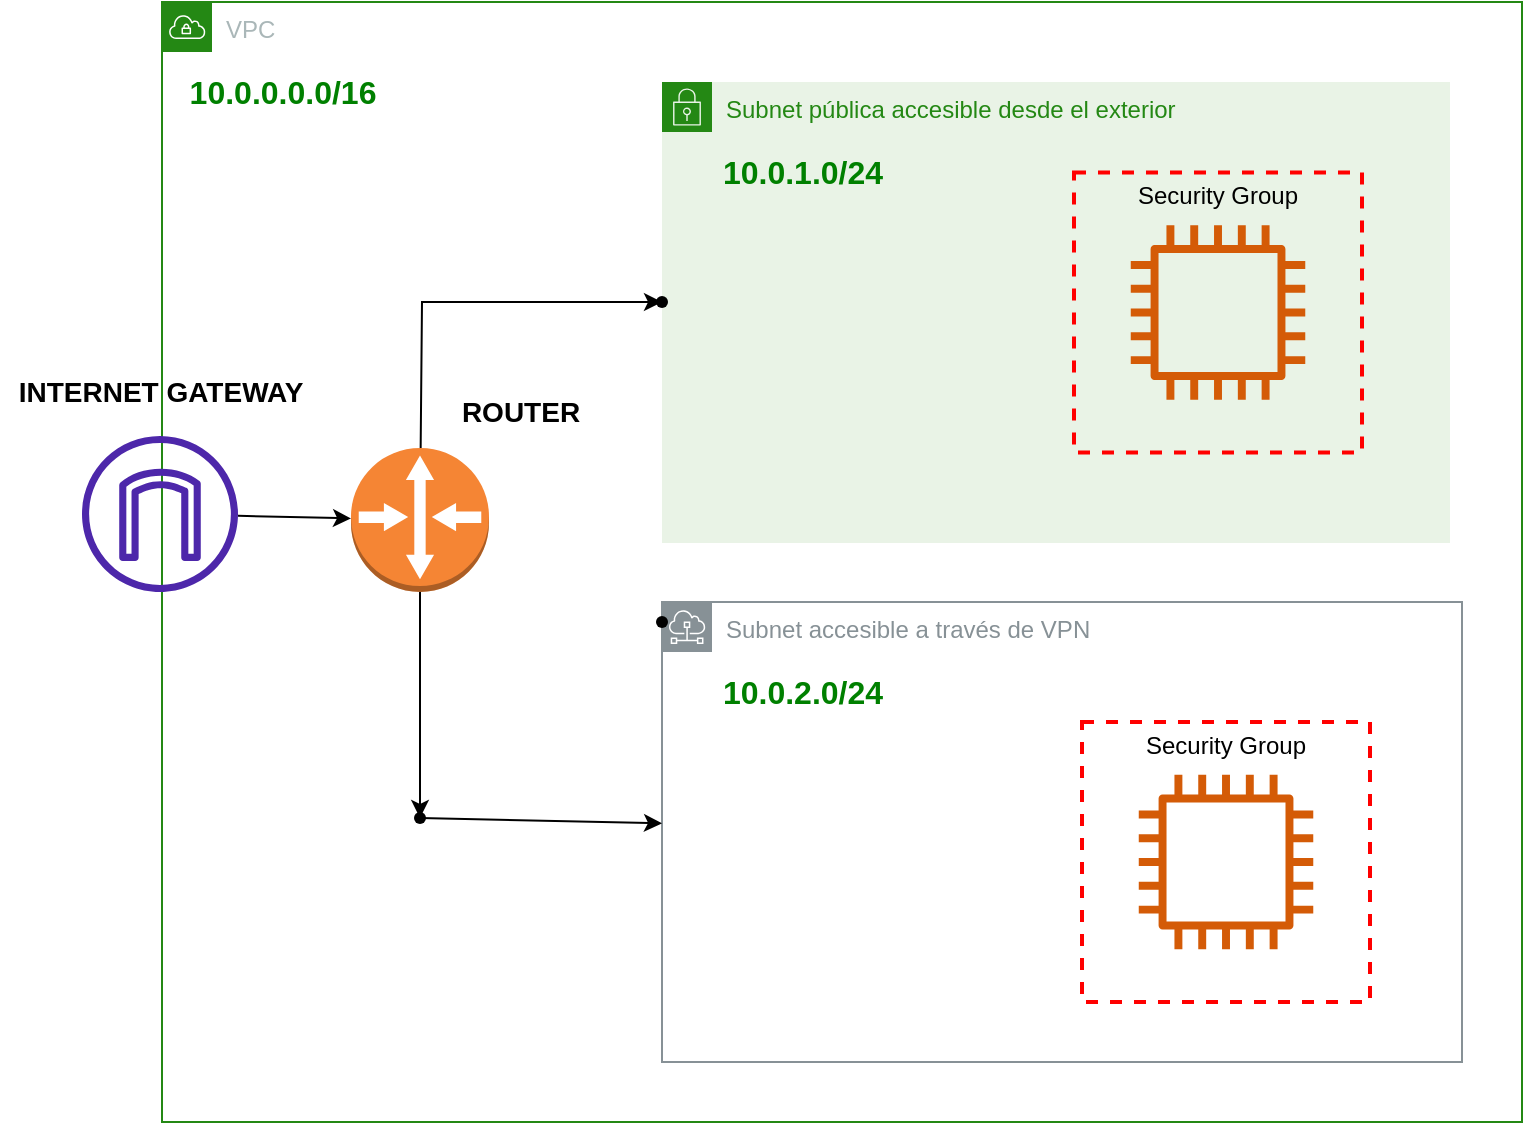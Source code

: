 <mxfile version="20.8.22" type="github"><diagram name="Página-1" id="ZF18Rk_DoFAd0rGWTaOu"><mxGraphModel dx="1434" dy="774" grid="1" gridSize="10" guides="1" tooltips="1" connect="1" arrows="1" fold="1" page="1" pageScale="1" pageWidth="827" pageHeight="1169" math="0" shadow="0"><root><mxCell id="0"/><mxCell id="1" parent="0"/><mxCell id="1gopEbGSrJcKoz2KTOJ--2" value="VPC" style="points=[[0,0],[0.25,0],[0.5,0],[0.75,0],[1,0],[1,0.25],[1,0.5],[1,0.75],[1,1],[0.75,1],[0.5,1],[0.25,1],[0,1],[0,0.75],[0,0.5],[0,0.25]];outlineConnect=0;gradientColor=none;html=1;whiteSpace=wrap;fontSize=12;fontStyle=0;container=1;pointerEvents=0;collapsible=0;recursiveResize=0;shape=mxgraph.aws4.group;grIcon=mxgraph.aws4.group_vpc;strokeColor=#248814;fillColor=none;verticalAlign=top;align=left;spacingLeft=30;fontColor=#AAB7B8;dashed=0;" vertex="1" parent="1"><mxGeometry x="120" y="40" width="680" height="560" as="geometry"/></mxCell><mxCell id="1gopEbGSrJcKoz2KTOJ--6" value="Subnet accesible a través de VPN" style="sketch=0;outlineConnect=0;gradientColor=none;html=1;whiteSpace=wrap;fontSize=12;fontStyle=0;shape=mxgraph.aws4.group;grIcon=mxgraph.aws4.group_subnet;strokeColor=#879196;fillColor=none;verticalAlign=top;align=left;spacingLeft=30;fontColor=#879196;dashed=0;" vertex="1" parent="1gopEbGSrJcKoz2KTOJ--2"><mxGeometry x="250" y="300" width="400" height="230" as="geometry"/></mxCell><mxCell id="1gopEbGSrJcKoz2KTOJ--18" value="Security Group" style="fontStyle=0;verticalAlign=top;align=center;spacingTop=-2;fillColor=none;rounded=0;whiteSpace=wrap;html=1;strokeColor=#FF0000;strokeWidth=2;dashed=1;container=1;collapsible=0;expand=0;recursiveResize=0;" vertex="1" parent="1gopEbGSrJcKoz2KTOJ--2"><mxGeometry x="460" y="360" width="144" height="140" as="geometry"/></mxCell><mxCell id="1gopEbGSrJcKoz2KTOJ--19" value="" style="sketch=0;outlineConnect=0;fontColor=#232F3E;gradientColor=none;fillColor=#D45B07;strokeColor=none;dashed=0;verticalLabelPosition=bottom;verticalAlign=top;align=center;html=1;fontSize=12;fontStyle=0;aspect=fixed;pointerEvents=1;shape=mxgraph.aws4.instance2;" vertex="1" parent="1gopEbGSrJcKoz2KTOJ--18"><mxGeometry x="28.38" y="26.38" width="87.25" height="87.25" as="geometry"/></mxCell><mxCell id="1gopEbGSrJcKoz2KTOJ--49" value="" style="edgeStyle=none;rounded=0;orthogonalLoop=1;jettySize=auto;html=1;" edge="1" parent="1gopEbGSrJcKoz2KTOJ--2" source="1gopEbGSrJcKoz2KTOJ--22" target="1gopEbGSrJcKoz2KTOJ--48"><mxGeometry relative="1" as="geometry"><Array as="points"><mxPoint x="130" y="150"/></Array></mxGeometry></mxCell><mxCell id="1gopEbGSrJcKoz2KTOJ--57" value="" style="edgeStyle=none;rounded=0;orthogonalLoop=1;jettySize=auto;html=1;fontSize=14;" edge="1" parent="1gopEbGSrJcKoz2KTOJ--2" source="1gopEbGSrJcKoz2KTOJ--22" target="1gopEbGSrJcKoz2KTOJ--56"><mxGeometry relative="1" as="geometry"/></mxCell><mxCell id="1gopEbGSrJcKoz2KTOJ--22" value="" style="outlineConnect=0;dashed=0;verticalLabelPosition=bottom;verticalAlign=top;align=center;html=1;shape=mxgraph.aws3.router;fillColor=#F58534;gradientColor=none;" vertex="1" parent="1gopEbGSrJcKoz2KTOJ--2"><mxGeometry x="94.5" y="223" width="69" height="72" as="geometry"/></mxCell><mxCell id="1gopEbGSrJcKoz2KTOJ--3" value="Subnet pública accesible desde el exterior" style="points=[[0,0],[0.25,0],[0.5,0],[0.75,0],[1,0],[1,0.25],[1,0.5],[1,0.75],[1,1],[0.75,1],[0.5,1],[0.25,1],[0,1],[0,0.75],[0,0.5],[0,0.25]];outlineConnect=0;gradientColor=none;html=1;whiteSpace=wrap;fontSize=12;fontStyle=0;container=1;pointerEvents=0;collapsible=0;recursiveResize=0;shape=mxgraph.aws4.group;grIcon=mxgraph.aws4.group_security_group;grStroke=0;strokeColor=#248814;fillColor=#E9F3E6;verticalAlign=top;align=left;spacingLeft=30;fontColor=#248814;dashed=0;" vertex="1" parent="1gopEbGSrJcKoz2KTOJ--2"><mxGeometry x="250" y="40" width="394" height="230.5" as="geometry"/></mxCell><mxCell id="1gopEbGSrJcKoz2KTOJ--13" value="Security Group" style="fontStyle=0;verticalAlign=top;align=center;spacingTop=-2;fillColor=none;rounded=0;whiteSpace=wrap;html=1;strokeColor=#FF0000;strokeWidth=2;dashed=1;container=1;collapsible=0;expand=0;recursiveResize=0;" vertex="1" parent="1gopEbGSrJcKoz2KTOJ--3"><mxGeometry x="206" y="45.25" width="144" height="140" as="geometry"/></mxCell><mxCell id="1gopEbGSrJcKoz2KTOJ--11" value="" style="sketch=0;outlineConnect=0;fontColor=#232F3E;gradientColor=none;fillColor=#D45B07;strokeColor=none;dashed=0;verticalLabelPosition=bottom;verticalAlign=top;align=center;html=1;fontSize=12;fontStyle=0;aspect=fixed;pointerEvents=1;shape=mxgraph.aws4.instance2;" vertex="1" parent="1gopEbGSrJcKoz2KTOJ--13"><mxGeometry x="28.38" y="26.38" width="87.25" height="87.25" as="geometry"/></mxCell><mxCell id="1gopEbGSrJcKoz2KTOJ--60" value="&lt;b&gt;10.0.1.0/24&lt;/b&gt;" style="text;html=1;align=center;verticalAlign=middle;resizable=0;points=[];autosize=1;strokeColor=none;fillColor=none;fontSize=16;fontColor=#008000;" vertex="1" parent="1gopEbGSrJcKoz2KTOJ--3"><mxGeometry x="20" y="30" width="100" height="30" as="geometry"/></mxCell><mxCell id="1gopEbGSrJcKoz2KTOJ--45" value="" style="shape=waypoint;sketch=0;size=6;pointerEvents=1;points=[];fillColor=#F58534;resizable=0;rotatable=0;perimeter=centerPerimeter;snapToPoint=1;verticalAlign=top;dashed=0;gradientColor=none;" vertex="1" parent="1gopEbGSrJcKoz2KTOJ--2"><mxGeometry x="240" y="300" width="20" height="20" as="geometry"/></mxCell><mxCell id="1gopEbGSrJcKoz2KTOJ--54" value="&lt;b&gt;ROUTER&lt;/b&gt;" style="text;html=1;align=center;verticalAlign=middle;resizable=0;points=[];autosize=1;strokeColor=none;fillColor=none;fontSize=14;" vertex="1" parent="1gopEbGSrJcKoz2KTOJ--2"><mxGeometry x="139" y="190" width="80" height="30" as="geometry"/></mxCell><mxCell id="1gopEbGSrJcKoz2KTOJ--10" value="" style="sketch=0;outlineConnect=0;fontColor=#232F3E;gradientColor=none;fillColor=#4D27AA;strokeColor=none;dashed=0;verticalLabelPosition=bottom;verticalAlign=top;align=center;html=1;fontSize=12;fontStyle=0;aspect=fixed;pointerEvents=1;shape=mxgraph.aws4.internet_gateway;" vertex="1" parent="1gopEbGSrJcKoz2KTOJ--2"><mxGeometry x="-40" y="217" width="78" height="78" as="geometry"/></mxCell><mxCell id="1gopEbGSrJcKoz2KTOJ--47" value="" style="edgeStyle=none;rounded=0;orthogonalLoop=1;jettySize=auto;html=1;" edge="1" parent="1gopEbGSrJcKoz2KTOJ--2" source="1gopEbGSrJcKoz2KTOJ--10" target="1gopEbGSrJcKoz2KTOJ--22"><mxGeometry relative="1" as="geometry"/></mxCell><mxCell id="1gopEbGSrJcKoz2KTOJ--48" value="" style="shape=waypoint;sketch=0;size=6;pointerEvents=1;points=[];fillColor=#F58534;resizable=0;rotatable=0;perimeter=centerPerimeter;snapToPoint=1;verticalAlign=top;dashed=0;gradientColor=none;" vertex="1" parent="1gopEbGSrJcKoz2KTOJ--2"><mxGeometry x="240" y="140" width="20" height="20" as="geometry"/></mxCell><mxCell id="1gopEbGSrJcKoz2KTOJ--58" value="" style="edgeStyle=none;rounded=0;orthogonalLoop=1;jettySize=auto;html=1;fontSize=14;" edge="1" parent="1gopEbGSrJcKoz2KTOJ--2" source="1gopEbGSrJcKoz2KTOJ--56" target="1gopEbGSrJcKoz2KTOJ--6"><mxGeometry relative="1" as="geometry"/></mxCell><mxCell id="1gopEbGSrJcKoz2KTOJ--56" value="" style="shape=waypoint;sketch=0;size=6;pointerEvents=1;points=[];fillColor=#F58534;resizable=0;rotatable=0;perimeter=centerPerimeter;snapToPoint=1;verticalAlign=top;dashed=0;gradientColor=none;" vertex="1" parent="1gopEbGSrJcKoz2KTOJ--2"><mxGeometry x="119" y="398" width="20" height="20" as="geometry"/></mxCell><mxCell id="1gopEbGSrJcKoz2KTOJ--55" value="&lt;b&gt;INTERNET GATEWAY&lt;/b&gt;" style="text;html=1;align=center;verticalAlign=middle;resizable=0;points=[];autosize=1;strokeColor=none;fillColor=none;fontSize=14;" vertex="1" parent="1gopEbGSrJcKoz2KTOJ--2"><mxGeometry x="-81" y="180" width="160" height="30" as="geometry"/></mxCell><mxCell id="1gopEbGSrJcKoz2KTOJ--59" value="&lt;font style=&quot;font-size: 15px;&quot;&gt;&lt;b&gt;&lt;font style=&quot;font-size: 15px;&quot; color=&quot;#008000&quot;&gt;&lt;font style=&quot;font-size: 16px;&quot;&gt;10.0.0.0.0/16&lt;/font&gt;&lt;/font&gt;&lt;/b&gt;&lt;/font&gt;" style="text;html=1;align=center;verticalAlign=middle;resizable=0;points=[];autosize=1;strokeColor=none;fillColor=none;fontSize=14;" vertex="1" parent="1gopEbGSrJcKoz2KTOJ--2"><mxGeometry y="30" width="120" height="30" as="geometry"/></mxCell><mxCell id="1gopEbGSrJcKoz2KTOJ--61" value="&lt;b&gt;10.0.2.0/24&lt;/b&gt;" style="text;html=1;align=center;verticalAlign=middle;resizable=0;points=[];autosize=1;strokeColor=none;fillColor=none;fontSize=16;fontColor=#008000;" vertex="1" parent="1gopEbGSrJcKoz2KTOJ--2"><mxGeometry x="270" y="330" width="100" height="30" as="geometry"/></mxCell></root></mxGraphModel></diagram></mxfile>